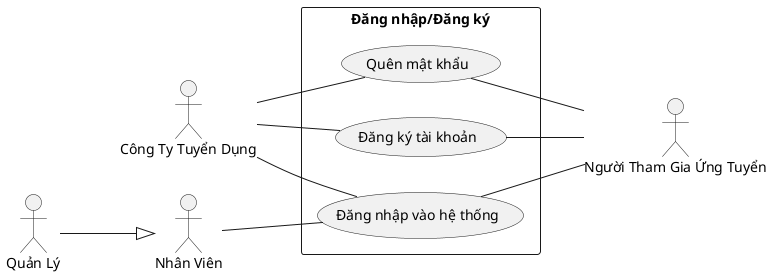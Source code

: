 @startuml
left to right direction
actor NhanVien as "Nhân Viên"
actor QuanLy as "Quản Lý"
actor NguoiThamGiaUngTuyen as "Người Tham Gia Ứng Tuyển"
actor CongTyTuyenDung as "Công Ty Tuyển Dụng"
QuanLy --^ NhanVien
rectangle "Đăng nhập/Đăng ký" {
  NguoiThamGiaUngTuyen -- (Đăng nhập vào hệ thống)
  CongTyTuyenDung -- (Đăng nhập vào hệ thống)
  NhanVien -- (Đăng nhập vào hệ thống)
  (Đăng ký tài khoản) -- NguoiThamGiaUngTuyen
  CongTyTuyenDung -- (Đăng ký tài khoản)
  (Quên mật khẩu) -- NguoiThamGiaUngTuyen
  CongTyTuyenDung -- (Quên mật khẩu)
}

@enduml
